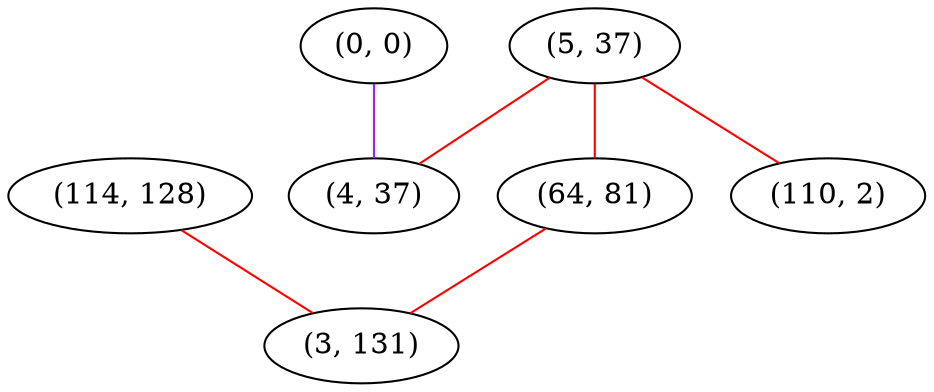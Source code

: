 graph "" {
"(114, 128)";
"(0, 0)";
"(5, 37)";
"(4, 37)";
"(64, 81)";
"(110, 2)";
"(3, 131)";
"(114, 128)" -- "(3, 131)"  [color=red, key=0, weight=1];
"(0, 0)" -- "(4, 37)"  [color=purple, key=0, weight=4];
"(5, 37)" -- "(4, 37)"  [color=red, key=0, weight=1];
"(5, 37)" -- "(64, 81)"  [color=red, key=0, weight=1];
"(5, 37)" -- "(110, 2)"  [color=red, key=0, weight=1];
"(64, 81)" -- "(3, 131)"  [color=red, key=0, weight=1];
}
